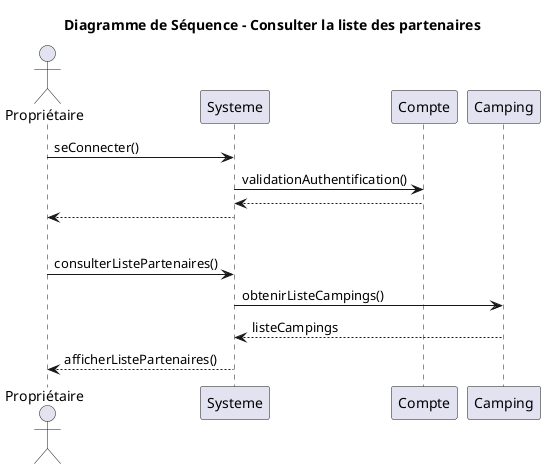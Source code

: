 @startuml
title Diagramme de Séquence - Consulter la liste des partenaires
actor Propriétaire
participant Systeme
participant Compte
participant Camping

'Connexion à un compte'
Propriétaire -> Systeme: seConnecter()
Systeme -> Compte: validationAuthentification()
return
Systeme --> Propriétaire

'Séparation'
|||

'Consulter la liste des partenaires'
Propriétaire -> Systeme: consulterListePartenaires()
    Systeme -> Camping: obtenirListeCampings()
    Camping --> Systeme: listeCampings
    Systeme --> Propriétaire: afficherListePartenaires()
@enduml